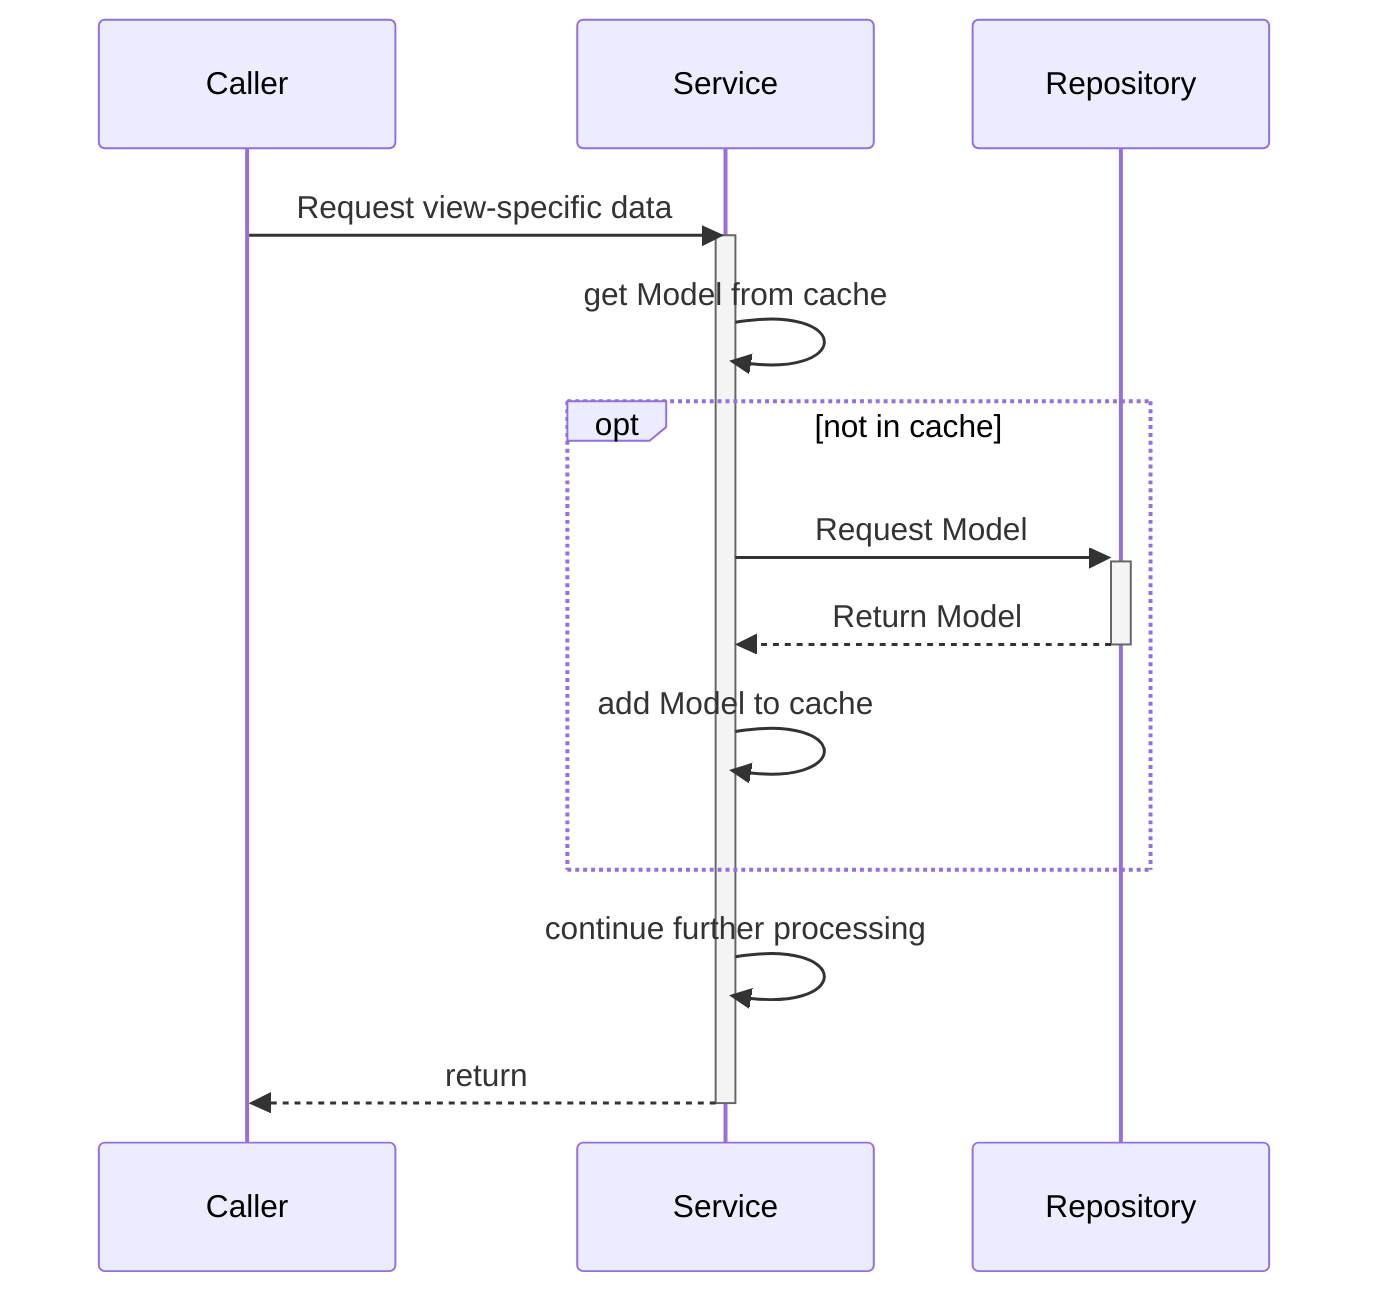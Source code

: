 sequenceDiagram
    Caller->>Service: Request view-specific data
    activate Service
    Service->>Service: get Model from cache
    opt not in cache
    Service->>+Repository: Request Model
    Repository-->>-Service: Return Model
    Service->>Service: add Model to cache
    end
    Service->>Service: continue further processing
    Service-->>Caller: return
    deactivate Service